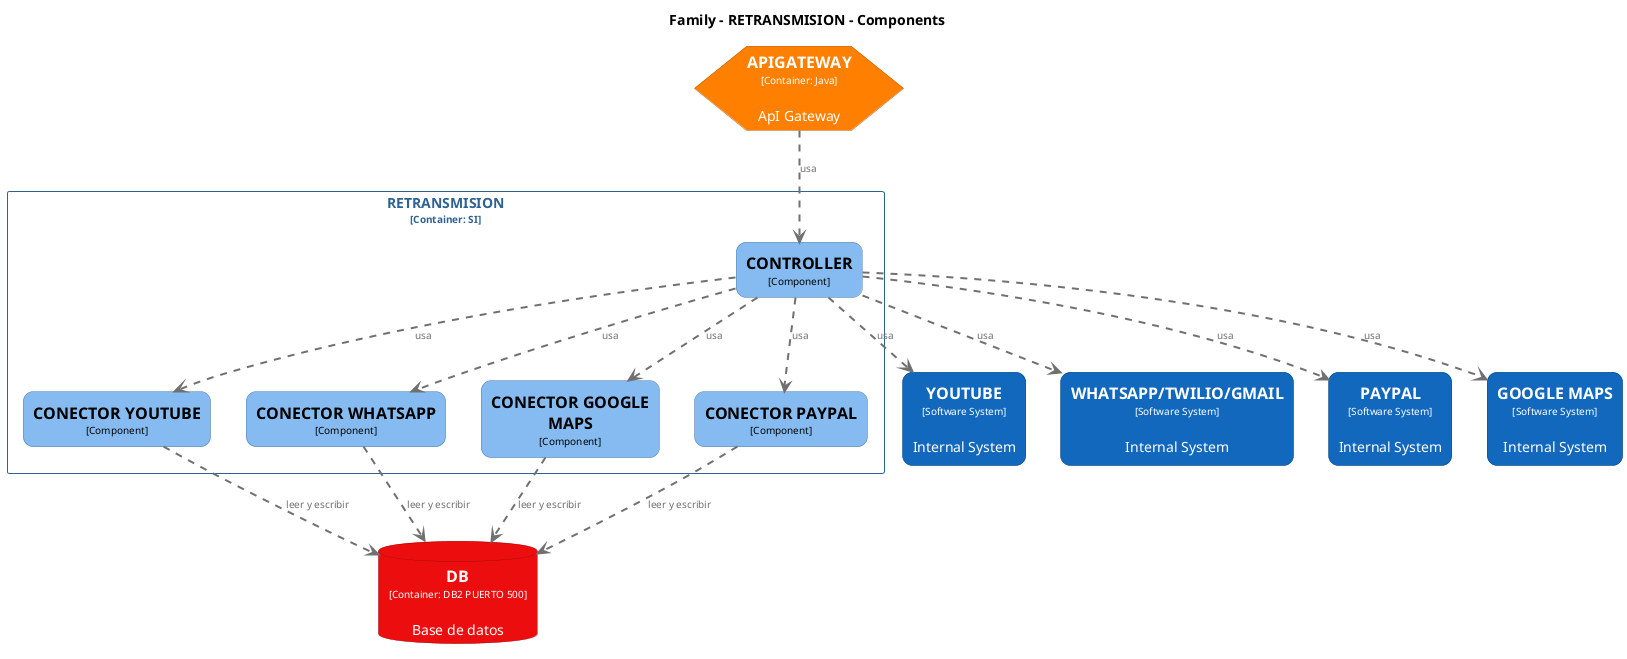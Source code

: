 @startuml
set separator none
title Family - RETRANSMISION - Components

top to bottom direction

skinparam {
  arrowFontSize 10
  defaultTextAlignment center
  wrapWidth 200
  maxMessageSize 100
}

hide stereotype

skinparam hexagon<<Family.APIGATEWAY>> {
  BackgroundColor #ff8000
  FontColor #ffffff
  BorderColor #b25900
  shadowing false
}
skinparam rectangle<<Family.RETRANSMISION.CONECTORGOOGLEMAPS>> {
  BackgroundColor #85bbf0
  FontColor #000000
  BorderColor #5d82a8
  roundCorner 20
  shadowing false
}
skinparam rectangle<<Family.RETRANSMISION.CONECTORPAYPAL>> {
  BackgroundColor #85bbf0
  FontColor #000000
  BorderColor #5d82a8
  roundCorner 20
  shadowing false
}
skinparam rectangle<<Family.RETRANSMISION.CONECTORWHATSAPP>> {
  BackgroundColor #85bbf0
  FontColor #000000
  BorderColor #5d82a8
  roundCorner 20
  shadowing false
}
skinparam rectangle<<Family.RETRANSMISION.CONECTORYOUTUBE>> {
  BackgroundColor #85bbf0
  FontColor #000000
  BorderColor #5d82a8
  roundCorner 20
  shadowing false
}
skinparam rectangle<<Family.RETRANSMISION.CONTROLLER>> {
  BackgroundColor #85bbf0
  FontColor #000000
  BorderColor #5d82a8
  roundCorner 20
  shadowing false
}
skinparam database<<Family.DB>> {
  BackgroundColor #ec0e0e
  FontColor #ffffff
  BorderColor #a50909
  shadowing false
}
skinparam rectangle<<GOOGLEMAPS>> {
  BackgroundColor #1168bd
  FontColor #ffffff
  BorderColor #0b4884
  roundCorner 20
  shadowing false
}
skinparam rectangle<<PAYPAL>> {
  BackgroundColor #1168bd
  FontColor #ffffff
  BorderColor #0b4884
  roundCorner 20
  shadowing false
}
skinparam rectangle<<WHATSAPPTWILIOGMAIL>> {
  BackgroundColor #1168bd
  FontColor #ffffff
  BorderColor #0b4884
  roundCorner 20
  shadowing false
}
skinparam rectangle<<YOUTUBE>> {
  BackgroundColor #1168bd
  FontColor #ffffff
  BorderColor #0b4884
  roundCorner 20
  shadowing false
}
skinparam rectangle<<Family.RETRANSMISION>> {
  BorderColor #2e6295
  FontColor #2e6295
  shadowing false
}

hexagon "==APIGATEWAY\n<size:10>[Container: Java]</size>\n\nApI Gateway" <<Family.APIGATEWAY>> as Family.APIGATEWAY
database "==DB\n<size:10>[Container: DB2 PUERTO 500]</size>\n\nBase de datos" <<Family.DB>> as Family.DB
rectangle "==YOUTUBE\n<size:10>[Software System]</size>\n\nInternal System" <<YOUTUBE>> as YOUTUBE
rectangle "==WHATSAPP/TWILIO/GMAIL\n<size:10>[Software System]</size>\n\nInternal System" <<WHATSAPPTWILIOGMAIL>> as WHATSAPPTWILIOGMAIL
rectangle "==PAYPAL\n<size:10>[Software System]</size>\n\nInternal System" <<PAYPAL>> as PAYPAL
rectangle "==GOOGLE MAPS\n<size:10>[Software System]</size>\n\nInternal System" <<GOOGLEMAPS>> as GOOGLEMAPS

rectangle "RETRANSMISION\n<size:10>[Container: SI]</size>" <<Family.RETRANSMISION>> {
  rectangle "==CONTROLLER\n<size:10>[Component]</size>" <<Family.RETRANSMISION.CONTROLLER>> as Family.RETRANSMISION.CONTROLLER
  rectangle "==CONECTOR YOUTUBE\n<size:10>[Component]</size>" <<Family.RETRANSMISION.CONECTORYOUTUBE>> as Family.RETRANSMISION.CONECTORYOUTUBE
  rectangle "==CONECTOR WHATSAPP\n<size:10>[Component]</size>" <<Family.RETRANSMISION.CONECTORWHATSAPP>> as Family.RETRANSMISION.CONECTORWHATSAPP
  rectangle "==CONECTOR GOOGLE MAPS\n<size:10>[Component]</size>" <<Family.RETRANSMISION.CONECTORGOOGLEMAPS>> as Family.RETRANSMISION.CONECTORGOOGLEMAPS
  rectangle "==CONECTOR PAYPAL\n<size:10>[Component]</size>" <<Family.RETRANSMISION.CONECTORPAYPAL>> as Family.RETRANSMISION.CONECTORPAYPAL
}

Family.APIGATEWAY .[#707070,thickness=2].> Family.RETRANSMISION.CONTROLLER : "<color:#707070>usa"
Family.RETRANSMISION.CONTROLLER .[#707070,thickness=2].> Family.RETRANSMISION.CONECTORYOUTUBE : "<color:#707070>usa"
Family.RETRANSMISION.CONTROLLER .[#707070,thickness=2].> Family.RETRANSMISION.CONECTORWHATSAPP : "<color:#707070>usa"
Family.RETRANSMISION.CONTROLLER .[#707070,thickness=2].> Family.RETRANSMISION.CONECTORGOOGLEMAPS : "<color:#707070>usa"
Family.RETRANSMISION.CONTROLLER .[#707070,thickness=2].> Family.RETRANSMISION.CONECTORPAYPAL : "<color:#707070>usa"
Family.RETRANSMISION.CONECTORYOUTUBE .[#707070,thickness=2].> Family.DB : "<color:#707070>leer y escribir"
Family.RETRANSMISION.CONECTORWHATSAPP .[#707070,thickness=2].> Family.DB : "<color:#707070>leer y escribir"
Family.RETRANSMISION.CONECTORGOOGLEMAPS .[#707070,thickness=2].> Family.DB : "<color:#707070>leer y escribir"
Family.RETRANSMISION.CONECTORPAYPAL .[#707070,thickness=2].> Family.DB : "<color:#707070>leer y escribir"
Family.RETRANSMISION.CONTROLLER .[#707070,thickness=2].> YOUTUBE : "<color:#707070>usa"
Family.RETRANSMISION.CONTROLLER .[#707070,thickness=2].> WHATSAPPTWILIOGMAIL : "<color:#707070>usa"
Family.RETRANSMISION.CONTROLLER .[#707070,thickness=2].> PAYPAL : "<color:#707070>usa"
Family.RETRANSMISION.CONTROLLER .[#707070,thickness=2].> GOOGLEMAPS : "<color:#707070>usa"
@enduml
